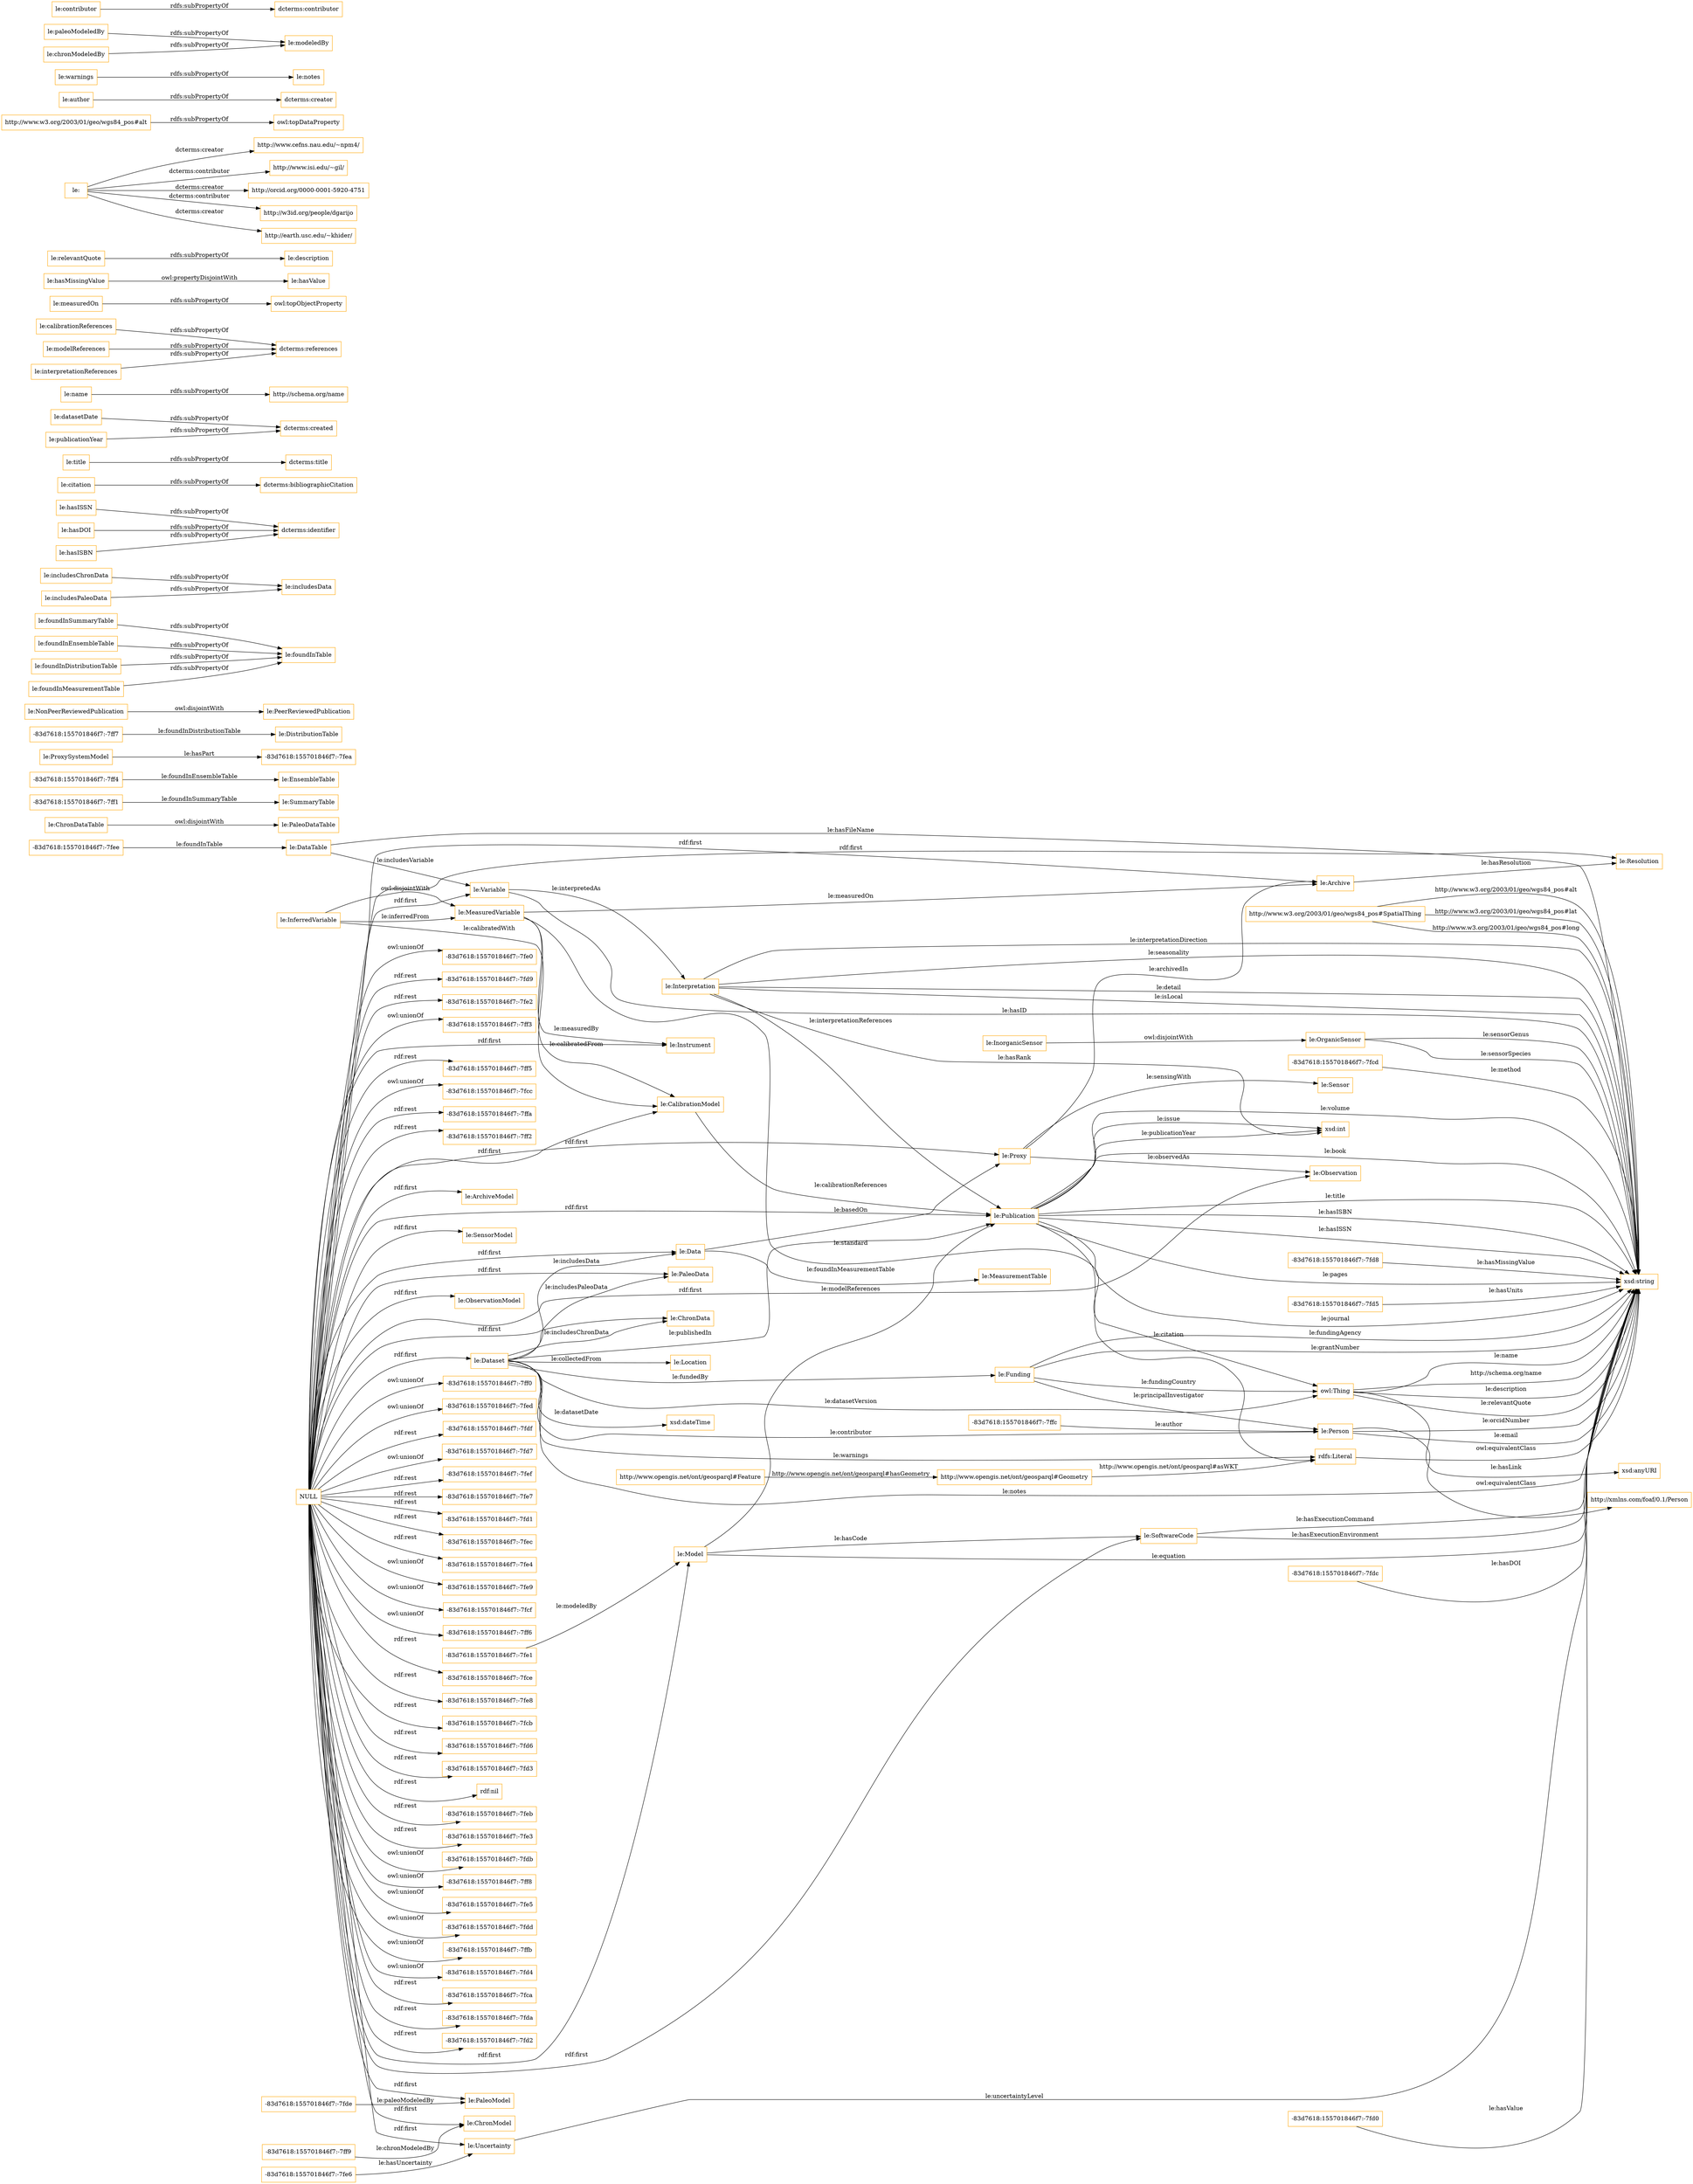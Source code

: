 digraph ar2dtool_diagram { 
rankdir=LR;
size="1501"
node [shape = rectangle, color="orange"]; "-83d7618:155701846f7:-7fee" "le:OrganicSensor" "le:Publication" "-83d7618:155701846f7:-7fd8" "le:PaleoModel" "le:PaleoDataTable" "le:Instrument" "-83d7618:155701846f7:-7ff1" "-83d7618:155701846f7:-7ffc" "le:EnsembleTable" "-83d7618:155701846f7:-7fe6" "le:Location" "-83d7618:155701846f7:-7fd5" "le:ProxySystemModel" "le:InorganicSensor" "le:PaleoData" "le:DataTable" "le:Funding" "le:Resolution" "-83d7618:155701846f7:-7ff7" "le:ChronDataTable" "http://xmlns.com/foaf/0.1/Person" "le:PeerReviewedPublication" "le:ChronData" "le:MeasuredVariable" "http://www.opengis.net/ont/geosparql#Geometry" "le:ArchiveModel" "-83d7618:155701846f7:-7fe1" "-83d7618:155701846f7:-7ff4" "le:Uncertainty" "le:SoftwareCode" "-83d7618:155701846f7:-7ff9" "-83d7618:155701846f7:-7fd0" "http://www.w3.org/2003/01/geo/wgs84_pos#SpatialThing" "le:Interpretation" "le:MeasurementTable" "le:SensorModel" "le:SummaryTable" "le:Data" "le:Proxy" "le:DistributionTable" "-83d7618:155701846f7:-7fea" "-83d7618:155701846f7:-7fcd" "le:Variable" "le:Model" "le:ObservationModel" "le:CalibrationModel" "http://www.opengis.net/ont/geosparql#Feature" "le:Dataset" "le:Archive" "-83d7618:155701846f7:-7fde" "le:Sensor" "le:Person" "le:InferredVariable" "le:NonPeerReviewedPublication" "le:ChronModel" "-83d7618:155701846f7:-7fdc" "le:Observation" ; /*classes style*/
	"le:foundInSummaryTable" -> "le:foundInTable" [ label = "rdfs:subPropertyOf" ];
	"le:includesChronData" -> "le:includesData" [ label = "rdfs:subPropertyOf" ];
	"le:foundInEnsembleTable" -> "le:foundInTable" [ label = "rdfs:subPropertyOf" ];
	"le:hasISSN" -> "dcterms:identifier" [ label = "rdfs:subPropertyOf" ];
	"le:InorganicSensor" -> "le:OrganicSensor" [ label = "owl:disjointWith" ];
	"le:foundInDistributionTable" -> "le:foundInTable" [ label = "rdfs:subPropertyOf" ];
	"le:foundInMeasurementTable" -> "le:foundInTable" [ label = "rdfs:subPropertyOf" ];
	"le:citation" -> "dcterms:bibliographicCitation" [ label = "rdfs:subPropertyOf" ];
	"le:title" -> "dcterms:title" [ label = "rdfs:subPropertyOf" ];
	"le:datasetDate" -> "dcterms:created" [ label = "rdfs:subPropertyOf" ];
	"le:name" -> "http://schema.org/name" [ label = "rdfs:subPropertyOf" ];
	"le:calibrationReferences" -> "dcterms:references" [ label = "rdfs:subPropertyOf" ];
	"le:hasDOI" -> "dcterms:identifier" [ label = "rdfs:subPropertyOf" ];
	"le:ChronDataTable" -> "le:PaleoDataTable" [ label = "owl:disjointWith" ];
	"NULL" -> "-83d7618:155701846f7:-7ff0" [ label = "owl:unionOf" ];
	"NULL" -> "-83d7618:155701846f7:-7fed" [ label = "owl:unionOf" ];
	"NULL" -> "-83d7618:155701846f7:-7fdf" [ label = "rdf:rest" ];
	"NULL" -> "-83d7618:155701846f7:-7fd7" [ label = "owl:unionOf" ];
	"NULL" -> "le:Model" [ label = "rdf:first" ];
	"NULL" -> "le:ChronData" [ label = "rdf:first" ];
	"NULL" -> "-83d7618:155701846f7:-7fef" [ label = "rdf:rest" ];
	"NULL" -> "-83d7618:155701846f7:-7fe7" [ label = "rdf:rest" ];
	"NULL" -> "le:PaleoData" [ label = "rdf:first" ];
	"NULL" -> "-83d7618:155701846f7:-7fd1" [ label = "rdf:rest" ];
	"NULL" -> "-83d7618:155701846f7:-7fec" [ label = "rdf:rest" ];
	"NULL" -> "-83d7618:155701846f7:-7fe4" [ label = "rdf:rest" ];
	"NULL" -> "le:Data" [ label = "rdf:first" ];
	"NULL" -> "-83d7618:155701846f7:-7fe9" [ label = "owl:unionOf" ];
	"NULL" -> "-83d7618:155701846f7:-7fcf" [ label = "owl:unionOf" ];
	"NULL" -> "-83d7618:155701846f7:-7ff6" [ label = "owl:unionOf" ];
	"NULL" -> "-83d7618:155701846f7:-7fce" [ label = "rdf:rest" ];
	"NULL" -> "le:SoftwareCode" [ label = "rdf:first" ];
	"NULL" -> "-83d7618:155701846f7:-7fe8" [ label = "rdf:rest" ];
	"NULL" -> "le:PaleoModel" [ label = "rdf:first" ];
	"NULL" -> "-83d7618:155701846f7:-7fcb" [ label = "rdf:rest" ];
	"NULL" -> "le:CalibrationModel" [ label = "rdf:first" ];
	"NULL" -> "le:ChronModel" [ label = "rdf:first" ];
	"NULL" -> "le:Uncertainty" [ label = "rdf:first" ];
	"NULL" -> "-83d7618:155701846f7:-7fd6" [ label = "rdf:rest" ];
	"NULL" -> "le:Archive" [ label = "rdf:first" ];
	"NULL" -> "-83d7618:155701846f7:-7fd3" [ label = "rdf:rest" ];
	"NULL" -> "rdf:nil" [ label = "rdf:rest" ];
	"NULL" -> "-83d7618:155701846f7:-7feb" [ label = "rdf:rest" ];
	"NULL" -> "-83d7618:155701846f7:-7fe3" [ label = "rdf:rest" ];
	"NULL" -> "-83d7618:155701846f7:-7fdb" [ label = "owl:unionOf" ];
	"NULL" -> "le:Instrument" [ label = "rdf:first" ];
	"NULL" -> "-83d7618:155701846f7:-7ff8" [ label = "owl:unionOf" ];
	"NULL" -> "-83d7618:155701846f7:-7fe5" [ label = "owl:unionOf" ];
	"NULL" -> "le:ArchiveModel" [ label = "rdf:first" ];
	"NULL" -> "le:Proxy" [ label = "rdf:first" ];
	"NULL" -> "le:Resolution" [ label = "rdf:first" ];
	"NULL" -> "-83d7618:155701846f7:-7fdd" [ label = "owl:unionOf" ];
	"NULL" -> "-83d7618:155701846f7:-7ffb" [ label = "owl:unionOf" ];
	"NULL" -> "-83d7618:155701846f7:-7fd4" [ label = "owl:unionOf" ];
	"NULL" -> "-83d7618:155701846f7:-7fca" [ label = "rdf:rest" ];
	"NULL" -> "le:ObservationModel" [ label = "rdf:first" ];
	"NULL" -> "le:Variable" [ label = "rdf:first" ];
	"NULL" -> "le:Dataset" [ label = "rdf:first" ];
	"NULL" -> "-83d7618:155701846f7:-7fda" [ label = "rdf:rest" ];
	"NULL" -> "-83d7618:155701846f7:-7fd2" [ label = "rdf:rest" ];
	"NULL" -> "-83d7618:155701846f7:-7fe0" [ label = "owl:unionOf" ];
	"NULL" -> "le:Observation" [ label = "rdf:first" ];
	"NULL" -> "-83d7618:155701846f7:-7fd9" [ label = "rdf:rest" ];
	"NULL" -> "le:SensorModel" [ label = "rdf:first" ];
	"NULL" -> "-83d7618:155701846f7:-7fe2" [ label = "rdf:rest" ];
	"NULL" -> "-83d7618:155701846f7:-7ff3" [ label = "owl:unionOf" ];
	"NULL" -> "le:Publication" [ label = "rdf:first" ];
	"NULL" -> "-83d7618:155701846f7:-7ff5" [ label = "rdf:rest" ];
	"NULL" -> "-83d7618:155701846f7:-7fcc" [ label = "owl:unionOf" ];
	"NULL" -> "-83d7618:155701846f7:-7ffa" [ label = "rdf:rest" ];
	"NULL" -> "-83d7618:155701846f7:-7ff2" [ label = "rdf:rest" ];
	"le:measuredOn" -> "owl:topObjectProperty" [ label = "rdfs:subPropertyOf" ];
	"le:hasMissingValue" -> "le:hasValue" [ label = "owl:propertyDisjointWith" ];
	"le:relevantQuote" -> "le:description" [ label = "rdfs:subPropertyOf" ];
	"le:" -> "http://www.cefns.nau.edu/~npm4/" [ label = "dcterms:creator" ];
	"le:" -> "http://www.isi.edu/~gil/" [ label = "dcterms:contributor" ];
	"le:" -> "http://orcid.org/0000-0001-5920-4751" [ label = "dcterms:creator" ];
	"le:" -> "http://w3id.org/people/dgarijo" [ label = "dcterms:contributor" ];
	"le:" -> "http://earth.usc.edu/~khider/" [ label = "dcterms:creator" ];
	"http://www.w3.org/2003/01/geo/wgs84_pos#alt" -> "owl:topDataProperty" [ label = "rdfs:subPropertyOf" ];
	"le:author" -> "dcterms:creator" [ label = "rdfs:subPropertyOf" ];
	"le:warnings" -> "le:notes" [ label = "rdfs:subPropertyOf" ];
	"le:modelReferences" -> "dcterms:references" [ label = "rdfs:subPropertyOf" ];
	"le:paleoModeledBy" -> "le:modeledBy" [ label = "rdfs:subPropertyOf" ];
	"le:includesPaleoData" -> "le:includesData" [ label = "rdfs:subPropertyOf" ];
	"le:hasISBN" -> "dcterms:identifier" [ label = "rdfs:subPropertyOf" ];
	"le:NonPeerReviewedPublication" -> "le:PeerReviewedPublication" [ label = "owl:disjointWith" ];
	"rdfs:Literal" -> "xsd:string" [ label = "owl:equivalentClass" ];
	"le:publicationYear" -> "dcterms:created" [ label = "rdfs:subPropertyOf" ];
	"le:contributor" -> "dcterms:contributor" [ label = "rdfs:subPropertyOf" ];
	"le:InferredVariable" -> "le:MeasuredVariable" [ label = "owl:disjointWith" ];
	"le:chronModeledBy" -> "le:modeledBy" [ label = "rdfs:subPropertyOf" ];
	"le:interpretationReferences" -> "dcterms:references" [ label = "rdfs:subPropertyOf" ];
	"le:Person" -> "http://xmlns.com/foaf/0.1/Person" [ label = "owl:equivalentClass" ];
	"le:Interpretation" -> "xsd:string" [ label = "le:interpretationDirection" ];
	"-83d7618:155701846f7:-7fd8" -> "xsd:string" [ label = "le:hasMissingValue" ];
	"le:Funding" -> "owl:Thing" [ label = "le:fundingCountry" ];
	"-83d7618:155701846f7:-7fd0" -> "xsd:string" [ label = "le:hasValue" ];
	"-83d7618:155701846f7:-7fcd" -> "xsd:string" [ label = "le:method" ];
	"http://www.opengis.net/ont/geosparql#Geometry" -> "rdfs:Literal" [ label = "http://www.opengis.net/ont/geosparql#asWKT" ];
	"le:OrganicSensor" -> "xsd:string" [ label = "le:sensorGenus" ];
	"le:Interpretation" -> "xsd:string" [ label = "le:seasonality" ];
	"le:MeasuredVariable" -> "owl:Thing" [ label = "le:standard" ];
	"le:Dataset" -> "xsd:string" [ label = "le:notes" ];
	"le:Interpretation" -> "le:Publication" [ label = "le:interpretationReferences" ];
	"le:Publication" -> "xsd:string" [ label = "le:hasISSN" ];
	"le:Publication" -> "xsd:int" [ label = "le:publicationYear" ];
	"le:OrganicSensor" -> "xsd:string" [ label = "le:sensorSpecies" ];
	"le:Funding" -> "le:Person" [ label = "le:principalInvestigator" ];
	"le:MeasuredVariable" -> "le:Archive" [ label = "le:measuredOn" ];
	"le:Publication" -> "xsd:string" [ label = "le:pages" ];
	"le:Proxy" -> "le:Observation" [ label = "le:observedAs" ];
	"le:InferredVariable" -> "le:MeasuredVariable" [ label = "le:inferredFrom" ];
	"owl:Thing" -> "xsd:string" [ label = "le:name" ];
	"le:CalibrationModel" -> "le:Publication" [ label = "le:calibrationReferences" ];
	"le:DataTable" -> "le:Variable" [ label = "le:includesVariable" ];
	"le:Publication" -> "rdfs:Literal" [ label = "le:citation" ];
	"le:Dataset" -> "rdfs:Literal" [ label = "le:warnings" ];
	"le:Person" -> "xsd:string" [ label = "le:email" ];
	"le:Funding" -> "xsd:string" [ label = "le:fundingAgency" ];
	"le:Model" -> "le:Publication" [ label = "le:modelReferences" ];
	"owl:Thing" -> "xsd:anyURI" [ label = "le:hasLink" ];
	"le:Proxy" -> "le:Archive" [ label = "le:archivedIn" ];
	"le:Dataset" -> "le:Data" [ label = "le:includesData" ];
	"http://www.w3.org/2003/01/geo/wgs84_pos#SpatialThing" -> "xsd:string" [ label = "http://www.w3.org/2003/01/geo/wgs84_pos#lat" ];
	"le:Data" -> "le:MeasurementTable" [ label = "le:foundInMeasurementTable" ];
	"le:Publication" -> "xsd:int" [ label = "le:issue" ];
	"le:InferredVariable" -> "le:CalibrationModel" [ label = "le:calibratedWith" ];
	"le:Publication" -> "xsd:string" [ label = "le:journal" ];
	"le:DataTable" -> "xsd:string" [ label = "le:hasFileName" ];
	"-83d7618:155701846f7:-7fdc" -> "xsd:string" [ label = "le:hasDOI" ];
	"le:Publication" -> "xsd:string" [ label = "le:volume" ];
	"le:Dataset" -> "le:Funding" [ label = "le:fundedBy" ];
	"le:Variable" -> "xsd:string" [ label = "le:hasID" ];
	"le:Publication" -> "xsd:string" [ label = "le:book" ];
	"-83d7618:155701846f7:-7ff9" -> "le:ChronModel" [ label = "le:chronModeledBy" ];
	"owl:Thing" -> "xsd:string" [ label = "http://schema.org/name" ];
	"le:Dataset" -> "le:ChronData" [ label = "le:includesChronData" ];
	"http://www.opengis.net/ont/geosparql#Feature" -> "http://www.opengis.net/ont/geosparql#Geometry" [ label = "http://www.opengis.net/ont/geosparql#hasGeometry" ];
	"-83d7618:155701846f7:-7fe6" -> "le:Uncertainty" [ label = "le:hasUncertainty" ];
	"-83d7618:155701846f7:-7fe1" -> "le:Model" [ label = "le:modeledBy" ];
	"le:Publication" -> "xsd:string" [ label = "le:title" ];
	"owl:Thing" -> "xsd:string" [ label = "le:description" ];
	"-83d7618:155701846f7:-7fd5" -> "xsd:string" [ label = "le:hasUnits" ];
	"http://www.w3.org/2003/01/geo/wgs84_pos#SpatialThing" -> "xsd:string" [ label = "http://www.w3.org/2003/01/geo/wgs84_pos#long" ];
	"le:SoftwareCode" -> "xsd:string" [ label = "le:hasExecutionEnvironment" ];
	"http://www.w3.org/2003/01/geo/wgs84_pos#SpatialThing" -> "xsd:string" [ label = "http://www.w3.org/2003/01/geo/wgs84_pos#alt" ];
	"le:Variable" -> "le:Interpretation" [ label = "le:interpretedAs" ];
	"le:Dataset" -> "le:Publication" [ label = "le:publishedIn" ];
	"le:Person" -> "xsd:string" [ label = "le:orcidNumber" ];
	"-83d7618:155701846f7:-7fee" -> "le:DataTable" [ label = "le:foundInTable" ];
	"le:MeasuredVariable" -> "le:Instrument" [ label = "le:measuredBy" ];
	"le:Dataset" -> "le:Location" [ label = "le:collectedFrom" ];
	"owl:Thing" -> "xsd:string" [ label = "le:relevantQuote" ];
	"le:SoftwareCode" -> "xsd:string" [ label = "le:hasExecutionCommand" ];
	"-83d7618:155701846f7:-7ff1" -> "le:SummaryTable" [ label = "le:foundInSummaryTable" ];
	"le:Interpretation" -> "xsd:string" [ label = "le:detail" ];
	"le:Dataset" -> "le:Person" [ label = "le:contributor" ];
	"le:Interpretation" -> "xsd:int" [ label = "le:hasRank" ];
	"le:Proxy" -> "le:Sensor" [ label = "le:sensingWith" ];
	"le:Dataset" -> "owl:Thing" [ label = "le:datasetVersion" ];
	"le:Data" -> "le:Proxy" [ label = "le:basedOn" ];
	"le:Publication" -> "xsd:string" [ label = "le:hasISBN" ];
	"-83d7618:155701846f7:-7ff7" -> "le:DistributionTable" [ label = "le:foundInDistributionTable" ];
	"le:ProxySystemModel" -> "-83d7618:155701846f7:-7fea" [ label = "le:hasPart" ];
	"le:Interpretation" -> "xsd:string" [ label = "le:isLocal" ];
	"le:Archive" -> "le:Resolution" [ label = "le:hasResolution" ];
	"le:Funding" -> "xsd:string" [ label = "le:grantNumber" ];
	"le:Uncertainty" -> "xsd:string" [ label = "le:uncertaintyLevel" ];
	"-83d7618:155701846f7:-7ffc" -> "le:Person" [ label = "le:author" ];
	"-83d7618:155701846f7:-7ff4" -> "le:EnsembleTable" [ label = "le:foundInEnsembleTable" ];
	"le:Model" -> "xsd:string" [ label = "le:equation" ];
	"-83d7618:155701846f7:-7fde" -> "le:PaleoModel" [ label = "le:paleoModeledBy" ];
	"le:MeasuredVariable" -> "le:CalibrationModel" [ label = "le:calibratedFrom" ];
	"le:Dataset" -> "le:PaleoData" [ label = "le:includesPaleoData" ];
	"le:Model" -> "le:SoftwareCode" [ label = "le:hasCode" ];
	"le:Dataset" -> "xsd:dateTime" [ label = "le:datasetDate" ];

}
